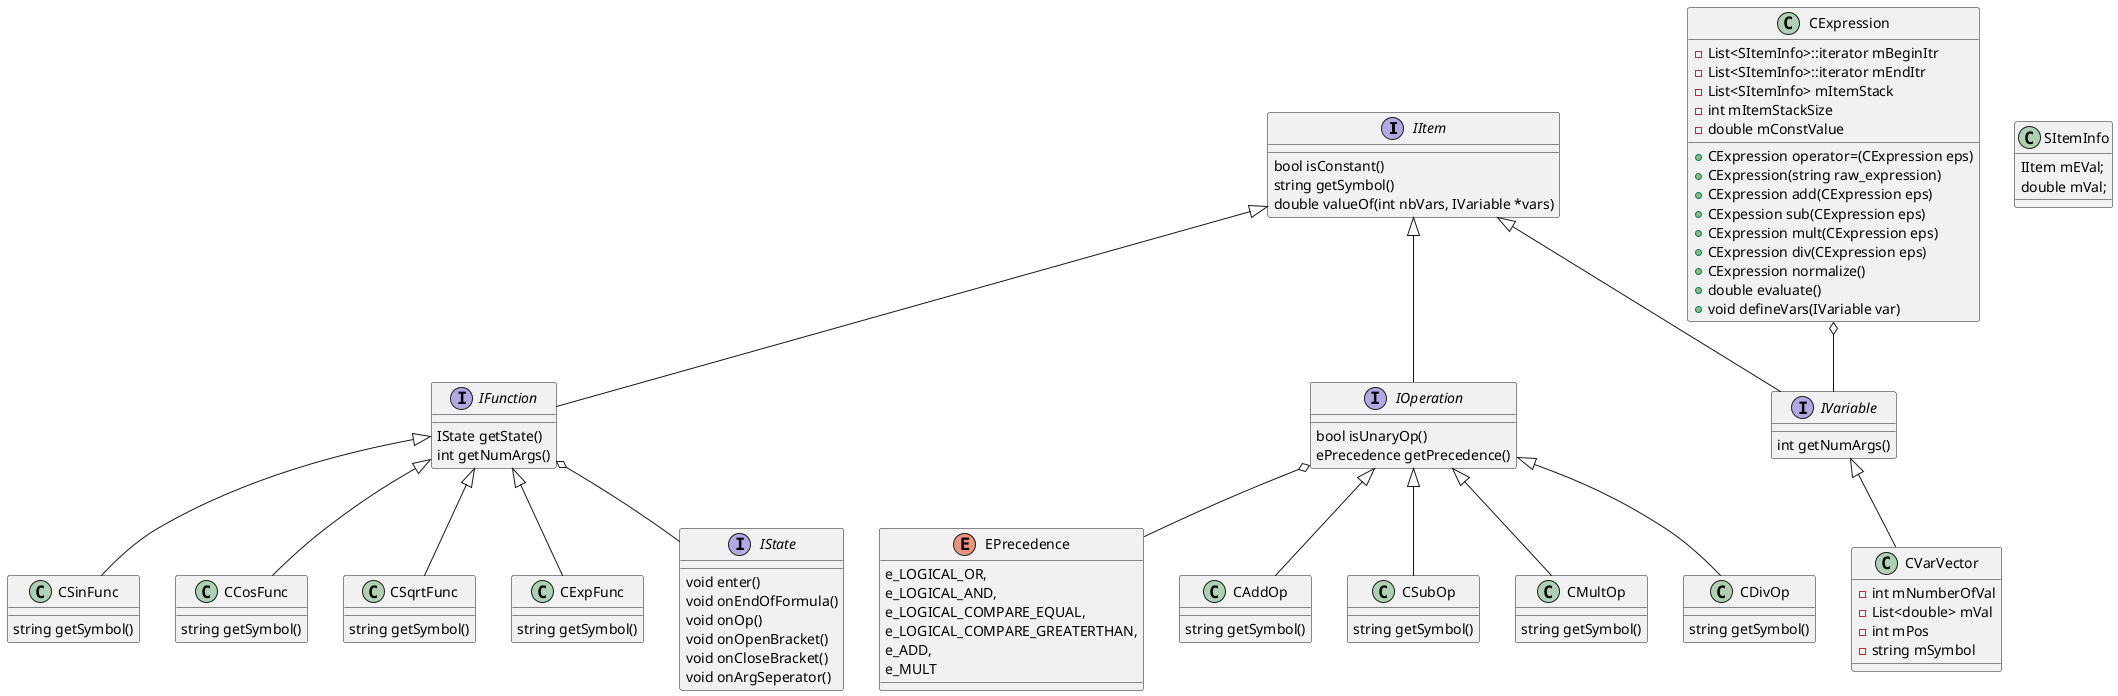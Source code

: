 @startuml Expression
interface IItem {
     bool isConstant()
     string getSymbol()
     double valueOf(int nbVars, IVariable *vars)
}
class SItemInfo {
    IItem mEVal;
    double mVal; 
}
IItem <|-- IFunction
interface IFunction {
    IState getState()
    int getNumArgs()
}
enum EPrecedence {
    e_LOGICAL_OR,
    e_LOGICAL_AND,
    e_LOGICAL_COMPARE_EQUAL,
    e_LOGICAL_COMPARE_GREATERTHAN,
    e_ADD,
    e_MULT
}
IItem <|-- IOperation
IOperation o-- EPrecedence
interface IOperation {
     bool isUnaryOp()
     ePrecedence getPrecedence()
}
IOperation <|-- CAddOp
class CAddOp {
    string getSymbol()
}
IOperation <|-- CSubOp
class CSubOp {
    string getSymbol()
}
IOperation <|-- CMultOp
class CMultOp {
    string getSymbol()
}
IOperation <|-- CDivOp
class CDivOp {
    string getSymbol()
}
IFunction <|-- CSinFunc
class CSinFunc {
    string getSymbol()
}
IFunction <|-- CCosFunc
class CCosFunc {
    string getSymbol()
}
IFunction <|-- CSqrtFunc
class CSqrtFunc {
    string getSymbol()
}
IFunction <|-- CExpFunc
class CExpFunc {
    string getSymbol()
}
IItem <|-- IVariable
interface IVariable {
     int getNumArgs()
}
IVariable <|-- CVarVector
class CVarVector {
    -int mNumberOfVal
    -List<double> mVal
    -int mPos
    -string mSymbol
}
class CExpression {
    -List<SItemInfo>::iterator mBeginItr
    -List<SItemInfo>::iterator mEndItr
    -List<SItemInfo> mItemStack
    -int mItemStackSize
    -double mConstValue
    +CExpression operator=(CExpression eps)
    +CExpression(string raw_expression)
    +CExpression add(CExpression eps)
    +CExpession sub(CExpression eps)
    +CExpression mult(CExpression eps)
    +CExpression div(CExpression eps)
    +CExpression normalize()
    +double evaluate()
    +void defineVars(IVariable var)
}
CExpression o-- IVariable
interface IState {
     void enter()
     void onEndOfFormula()
     void onOp()
     void onOpenBracket()
     void onCloseBracket()
     void onArgSeperator()
}
IFunction o-- IState
@enduml